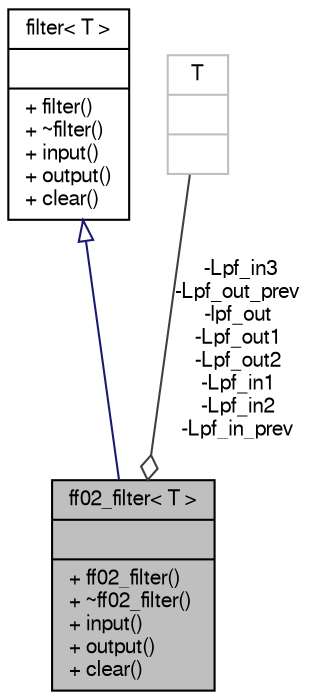 digraph "ff02_filter&lt; T &gt;"
{
  edge [fontname="FreeSans",fontsize="10",labelfontname="FreeSans",labelfontsize="10"];
  node [fontname="FreeSans",fontsize="10",shape=record];
  Node1 [label="{ff02_filter\< T \>\n||+ ff02_filter()\l+ ~ff02_filter()\l+ input()\l+ output()\l+ clear()\l}",height=0.2,width=0.4,color="black", fillcolor="grey75", style="filled", fontcolor="black"];
  Node2 -> Node1 [dir="back",color="midnightblue",fontsize="10",style="solid",arrowtail="onormal",fontname="FreeSans"];
  Node2 [label="{filter\< T \>\n||+ filter()\l+ ~filter()\l+ input()\l+ output()\l+ clear()\l}",height=0.2,width=0.4,color="black", fillcolor="white", style="filled",URL="$db/db7/classfilter.html"];
  Node3 -> Node1 [color="grey25",fontsize="10",style="solid",label=" -Lpf_in3\n-Lpf_out_prev\n-lpf_out\n-Lpf_out1\n-Lpf_out2\n-Lpf_in1\n-Lpf_in2\n-Lpf_in_prev" ,arrowhead="odiamond",fontname="FreeSans"];
  Node3 [label="{T\n||}",height=0.2,width=0.4,color="grey75", fillcolor="white", style="filled"];
}
